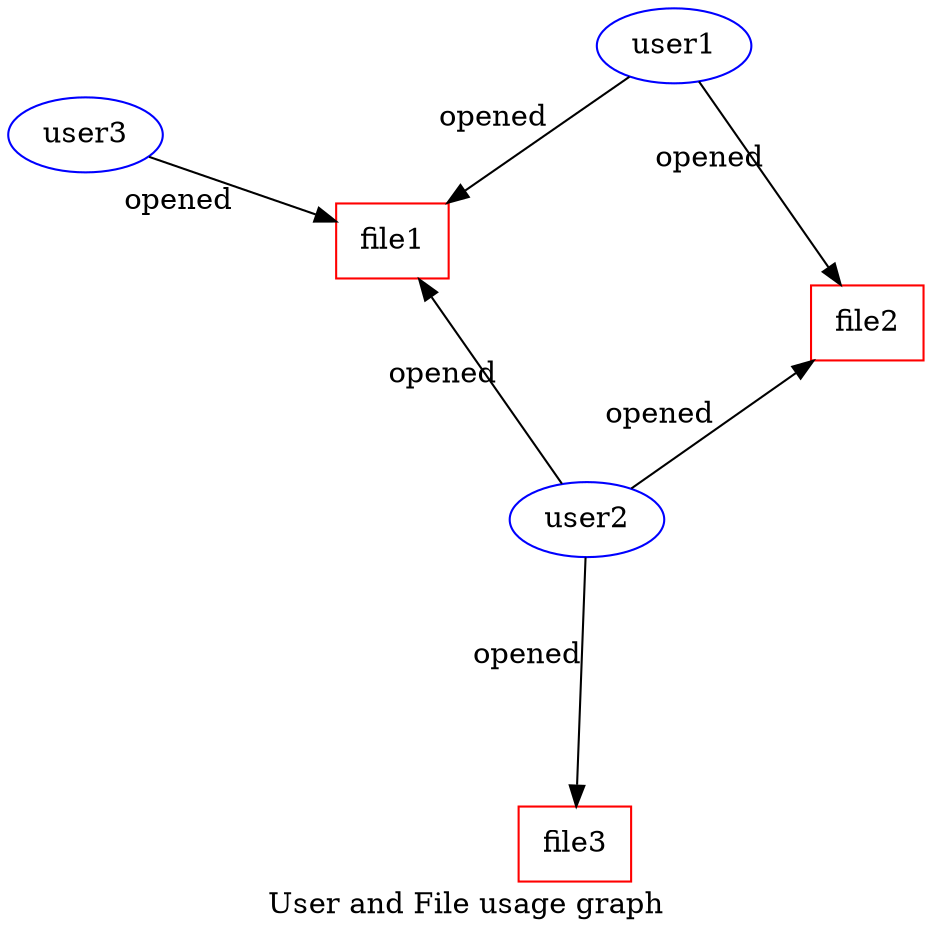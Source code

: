 digraph {
    label = "User and File usage graph";
    
    /*
    layout = dot;
    rankdir = LR;
    ranksep = 2;
    */
    
    layout = neato;
    overlap = scalex;
    sep = 1.3;
    
    node [shape="box", color="red"] {
        file1 file2 file3
    };
    
    node [shape="ellipse", color="blue"] {
        user1 user2 user3
    };
    
    user1 -> {file1 file2} [label="opened"];
    user2 -> {file1 file2 file3} [label="opened"];
    user3 -> {file1} [label="opened"];
    
}
